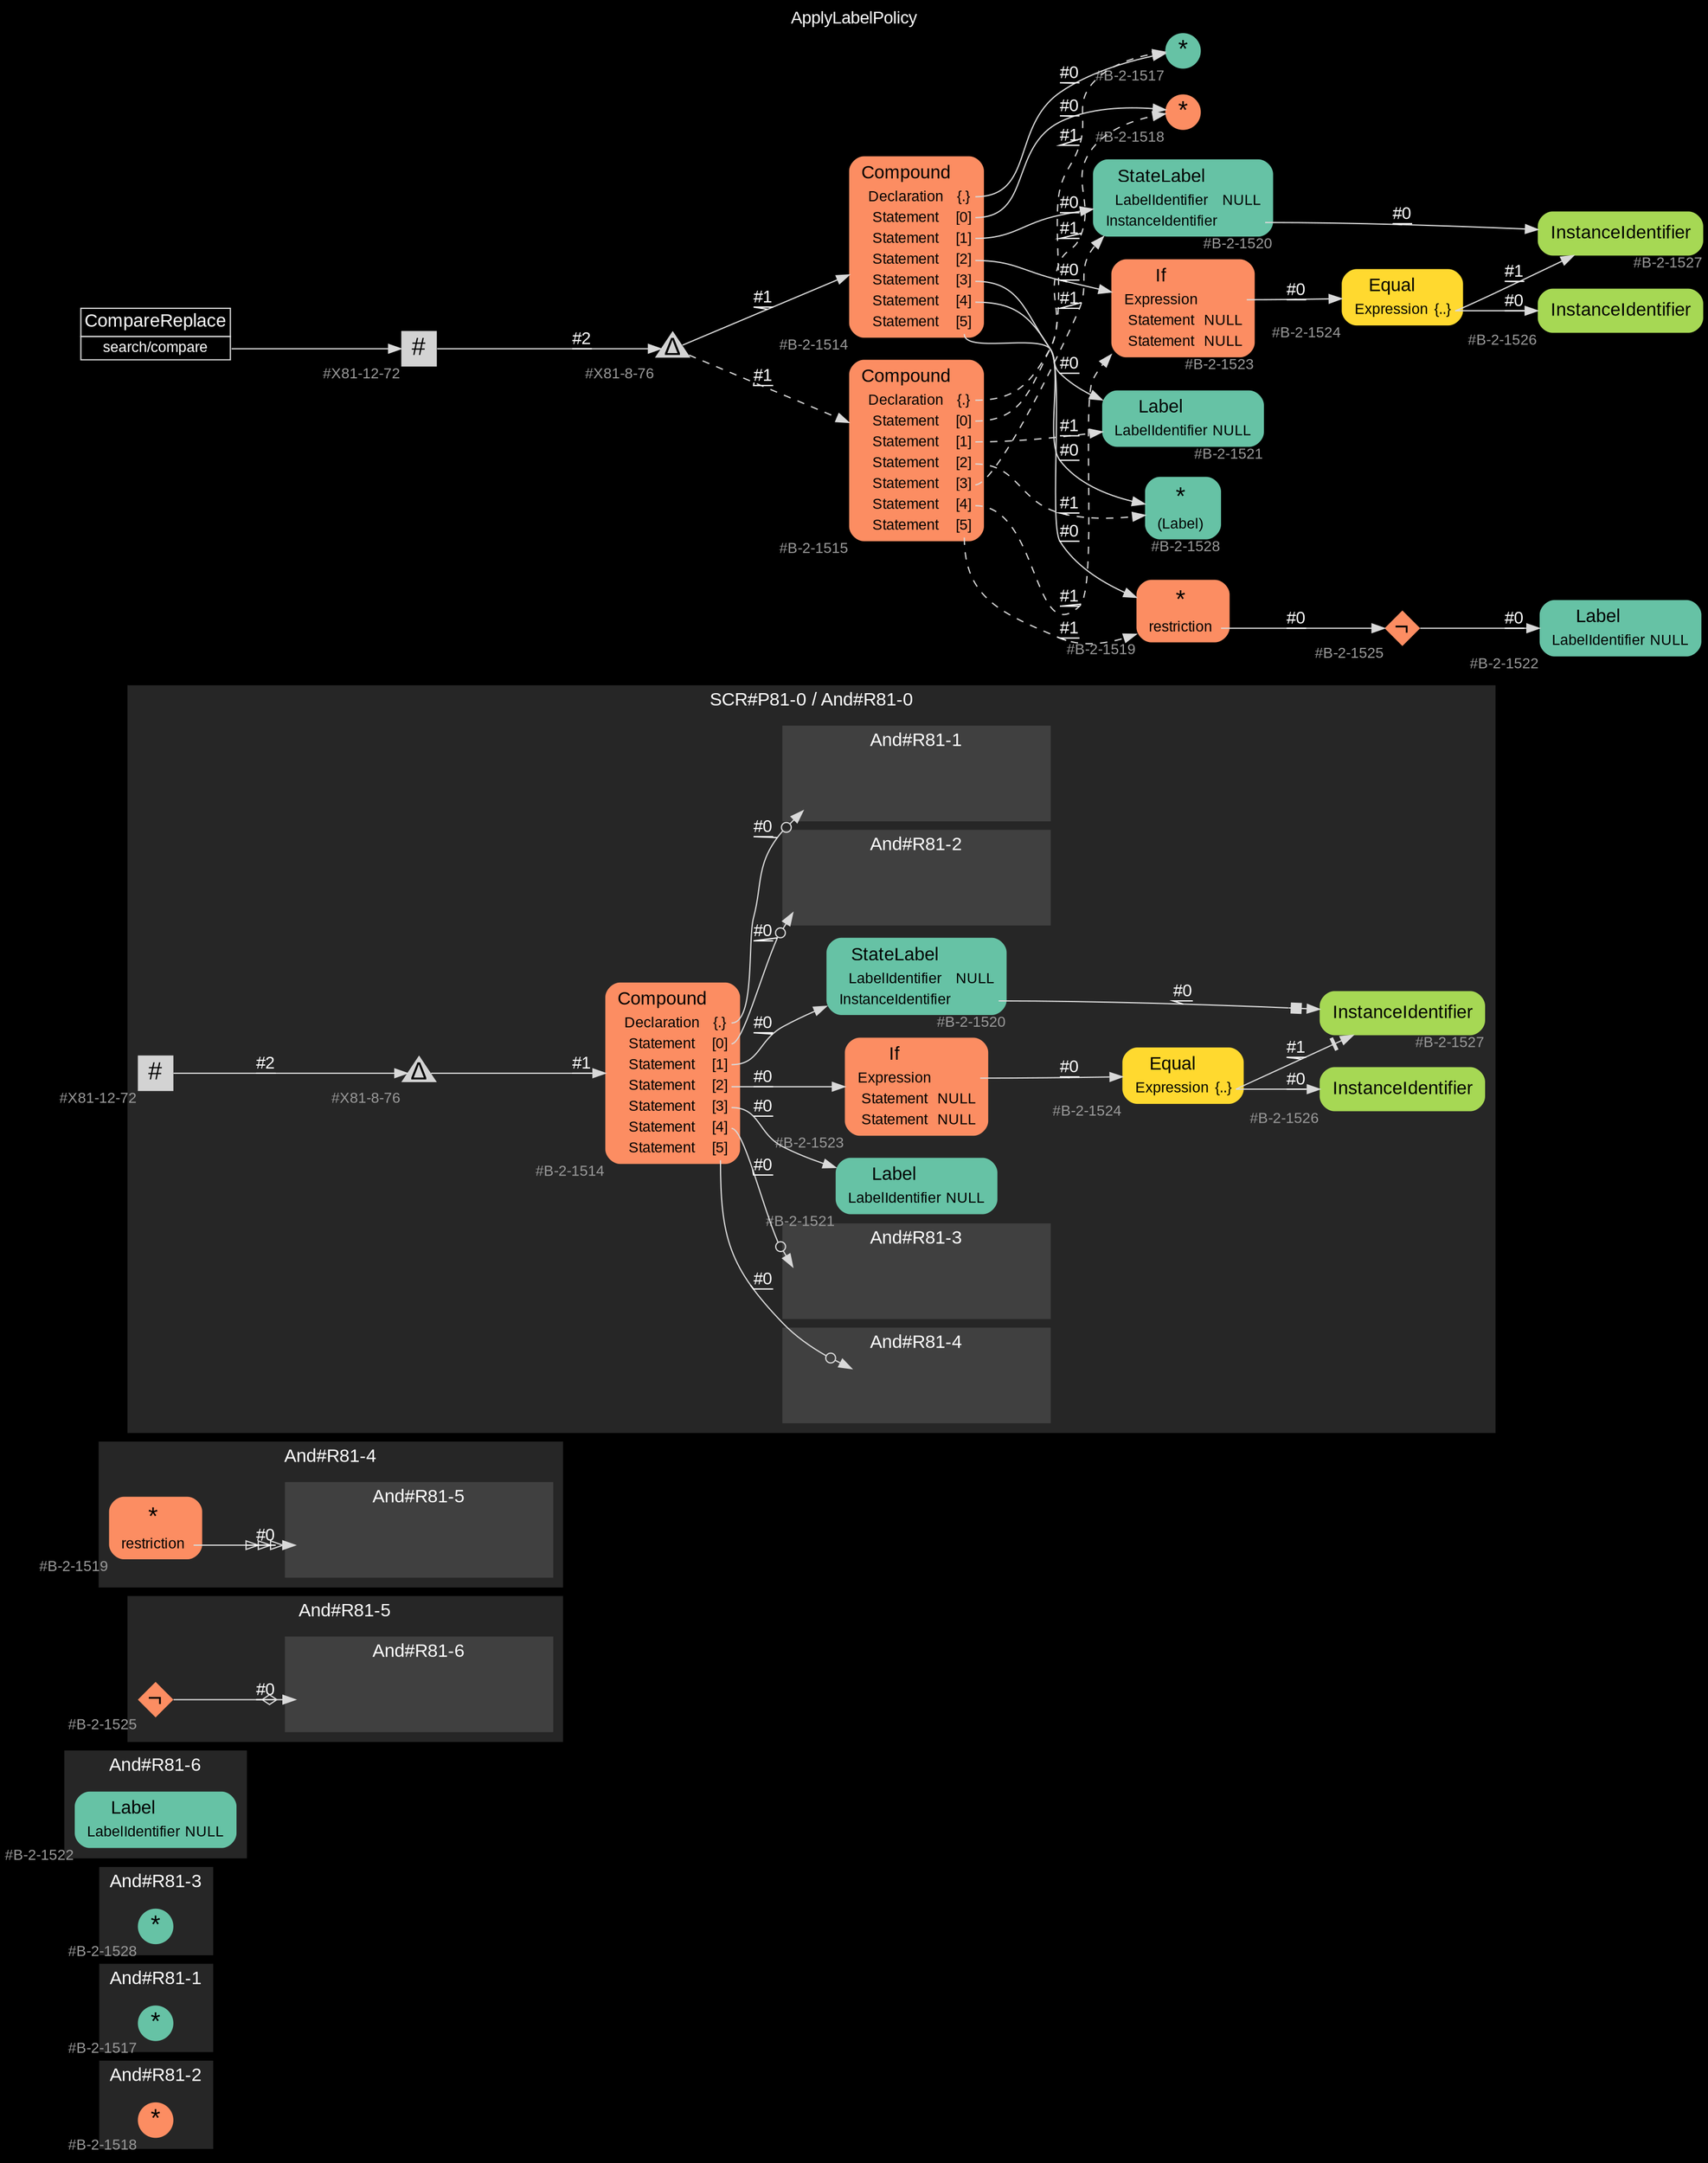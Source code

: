 digraph "ApplyLabelPolicy" {
label = "ApplyLabelPolicy"
labelloc = t
graph [
    rankdir = "LR"
    ranksep = 0.3
    bgcolor = black
    color = grey85
    fontcolor = white
    fontname = "Arial"
];
node [
    fontname = "Arial"
];
edge [
    fontname = "Arial"
];

// -------------------- figure And#R81-2 --------------------
// -------- region And#R81-2 ----------
subgraph "clusterAnd#R81-2" {
    label = "And#R81-2"
    style = "filled"
    color = gray15
    fontsize = "15"
    // -------- block And#R81-2/#B-2-1518 ----------
    "And#R81-2/#B-2-1518" [
        fillcolor = "/set28/2"
        xlabel = "#B-2-1518"
        fontsize = "12"
        fontcolor = grey60
        shape = "circle"
        label = <<FONT COLOR="black" POINT-SIZE="20">*</FONT>>
        style = "filled"
        penwidth = 0.0
        fixedsize = true
        width = 0.4
        height = 0.4
    ];
    
}


// -------------------- figure And#R81-1 --------------------
// -------- region And#R81-1 ----------
subgraph "clusterAnd#R81-1" {
    label = "And#R81-1"
    style = "filled"
    color = gray15
    fontsize = "15"
    // -------- block And#R81-1/#B-2-1517 ----------
    "And#R81-1/#B-2-1517" [
        fillcolor = "/set28/1"
        xlabel = "#B-2-1517"
        fontsize = "12"
        fontcolor = grey60
        shape = "circle"
        label = <<FONT COLOR="black" POINT-SIZE="20">*</FONT>>
        style = "filled"
        penwidth = 0.0
        fixedsize = true
        width = 0.4
        height = 0.4
    ];
    
}


// -------------------- figure And#R81-3 --------------------
// -------- region And#R81-3 ----------
subgraph "clusterAnd#R81-3" {
    label = "And#R81-3"
    style = "filled"
    color = gray15
    fontsize = "15"
    // -------- block And#R81-3/#B-2-1528 ----------
    "And#R81-3/#B-2-1528" [
        fillcolor = "/set28/1"
        xlabel = "#B-2-1528"
        fontsize = "12"
        fontcolor = grey60
        shape = "circle"
        label = <<FONT COLOR="black" POINT-SIZE="20">*</FONT>>
        style = "filled"
        penwidth = 0.0
        fixedsize = true
        width = 0.4
        height = 0.4
    ];
    
}


// -------------------- figure And#R81-6 --------------------
// -------- region And#R81-6 ----------
subgraph "clusterAnd#R81-6" {
    label = "And#R81-6"
    style = "filled"
    color = gray15
    fontsize = "15"
    // -------- block And#R81-6/#B-2-1522 ----------
    "And#R81-6/#B-2-1522" [
        fillcolor = "/set28/1"
        xlabel = "#B-2-1522"
        fontsize = "12"
        fontcolor = grey60
        shape = "plaintext"
        label = <<TABLE BORDER="0" CELLBORDER="0" CELLSPACING="0">
         <TR><TD><FONT COLOR="black" POINT-SIZE="15">Label</FONT></TD></TR>
         <TR><TD><FONT COLOR="black" POINT-SIZE="12">LabelIdentifier</FONT></TD><TD PORT="port0"><FONT COLOR="black" POINT-SIZE="12">NULL</FONT></TD></TR>
        </TABLE>>
        style = "rounded,filled"
    ];
    
}


// -------------------- figure And#R81-5 --------------------
// -------- region And#R81-5 ----------
subgraph "clusterAnd#R81-5" {
    label = "And#R81-5"
    style = "filled"
    color = gray15
    fontsize = "15"
    // -------- block And#R81-5/#B-2-1525 ----------
    "And#R81-5/#B-2-1525" [
        fillcolor = "/set28/2"
        xlabel = "#B-2-1525"
        fontsize = "12"
        fontcolor = grey60
        shape = "diamond"
        label = <<FONT COLOR="black" POINT-SIZE="20">¬</FONT>>
        style = "filled"
        penwidth = 0.0
        fixedsize = true
        width = 0.4
        height = 0.4
    ];
    
    // -------- region And#R81-5/And#R81-6 ----------
    subgraph "clusterAnd#R81-5/And#R81-6" {
        label = "And#R81-6"
        style = "filled"
        color = gray25
        fontsize = "15"
        // -------- block And#R81-5/And#R81-6/#B-2-1522 ----------
        "And#R81-5/And#R81-6/#B-2-1522" [
            fillcolor = "/set28/1"
            xlabel = "#B-2-1522"
            fontsize = "12"
            fontcolor = grey60
            shape = "none"
            style = "invisible"
        ];
        
    }
    
}

"And#R81-5/#B-2-1525" -> "And#R81-5/And#R81-6/#B-2-1522" [
    arrowhead="normalnoneodiamond"
    label = "#0"
    decorate = true
    color = grey85
    fontcolor = white
];


// -------------------- figure And#R81-4 --------------------
// -------- region And#R81-4 ----------
subgraph "clusterAnd#R81-4" {
    label = "And#R81-4"
    style = "filled"
    color = gray15
    fontsize = "15"
    // -------- block And#R81-4/#B-2-1519 ----------
    "And#R81-4/#B-2-1519" [
        fillcolor = "/set28/2"
        xlabel = "#B-2-1519"
        fontsize = "12"
        fontcolor = grey60
        shape = "plaintext"
        label = <<TABLE BORDER="0" CELLBORDER="0" CELLSPACING="0">
         <TR><TD><FONT COLOR="black" POINT-SIZE="20">*</FONT></TD></TR>
         <TR><TD><FONT COLOR="black" POINT-SIZE="12">restriction</FONT></TD><TD PORT="port0"></TD></TR>
        </TABLE>>
        style = "rounded,filled"
    ];
    
    // -------- region And#R81-4/And#R81-5 ----------
    subgraph "clusterAnd#R81-4/And#R81-5" {
        label = "And#R81-5"
        style = "filled"
        color = gray25
        fontsize = "15"
        // -------- block And#R81-4/And#R81-5/#B-2-1525 ----------
        "And#R81-4/And#R81-5/#B-2-1525" [
            fillcolor = "/set28/2"
            xlabel = "#B-2-1525"
            fontsize = "12"
            fontcolor = grey60
            shape = "none"
            style = "invisible"
        ];
        
    }
    
}

"And#R81-4/#B-2-1519":port0 -> "And#R81-4/And#R81-5/#B-2-1525" [
    arrowhead="normalonormalonormalonormal"
    label = "#0"
    decorate = true
    color = grey85
    fontcolor = white
];


// -------------------- figure And#R81-0 --------------------
// -------- region And#R81-0 ----------
subgraph "clusterAnd#R81-0" {
    label = "SCR#P81-0 / And#R81-0"
    style = "filled"
    color = gray15
    fontsize = "15"
    // -------- block And#R81-0/#B-2-1523 ----------
    "And#R81-0/#B-2-1523" [
        fillcolor = "/set28/2"
        xlabel = "#B-2-1523"
        fontsize = "12"
        fontcolor = grey60
        shape = "plaintext"
        label = <<TABLE BORDER="0" CELLBORDER="0" CELLSPACING="0">
         <TR><TD><FONT COLOR="black" POINT-SIZE="15">If</FONT></TD></TR>
         <TR><TD><FONT COLOR="black" POINT-SIZE="12">Expression</FONT></TD><TD PORT="port0"></TD></TR>
         <TR><TD><FONT COLOR="black" POINT-SIZE="12">Statement</FONT></TD><TD PORT="port1"><FONT COLOR="black" POINT-SIZE="12">NULL</FONT></TD></TR>
         <TR><TD><FONT COLOR="black" POINT-SIZE="12">Statement</FONT></TD><TD PORT="port2"><FONT COLOR="black" POINT-SIZE="12">NULL</FONT></TD></TR>
        </TABLE>>
        style = "rounded,filled"
    ];
    
    // -------- block And#R81-0/#B-2-1521 ----------
    "And#R81-0/#B-2-1521" [
        fillcolor = "/set28/1"
        xlabel = "#B-2-1521"
        fontsize = "12"
        fontcolor = grey60
        shape = "plaintext"
        label = <<TABLE BORDER="0" CELLBORDER="0" CELLSPACING="0">
         <TR><TD><FONT COLOR="black" POINT-SIZE="15">Label</FONT></TD></TR>
         <TR><TD><FONT COLOR="black" POINT-SIZE="12">LabelIdentifier</FONT></TD><TD PORT="port0"><FONT COLOR="black" POINT-SIZE="12">NULL</FONT></TD></TR>
        </TABLE>>
        style = "rounded,filled"
    ];
    
    // -------- block And#R81-0/#B-2-1524 ----------
    "And#R81-0/#B-2-1524" [
        fillcolor = "/set28/6"
        xlabel = "#B-2-1524"
        fontsize = "12"
        fontcolor = grey60
        shape = "plaintext"
        label = <<TABLE BORDER="0" CELLBORDER="0" CELLSPACING="0">
         <TR><TD><FONT COLOR="black" POINT-SIZE="15">Equal</FONT></TD></TR>
         <TR><TD><FONT COLOR="black" POINT-SIZE="12">Expression</FONT></TD><TD PORT="port0"><FONT COLOR="black" POINT-SIZE="12">{..}</FONT></TD></TR>
        </TABLE>>
        style = "rounded,filled"
    ];
    
    // -------- block And#R81-0/#B-2-1526 ----------
    "And#R81-0/#B-2-1526" [
        fillcolor = "/set28/5"
        xlabel = "#B-2-1526"
        fontsize = "12"
        fontcolor = grey60
        shape = "plaintext"
        label = <<TABLE BORDER="0" CELLBORDER="0" CELLSPACING="0">
         <TR><TD><FONT COLOR="black" POINT-SIZE="15">InstanceIdentifier</FONT></TD></TR>
        </TABLE>>
        style = "rounded,filled"
    ];
    
    // -------- block And#R81-0/#X81-12-72 ----------
    "And#R81-0/#X81-12-72" [
        xlabel = "#X81-12-72"
        fontsize = "12"
        fontcolor = grey60
        shape = "square"
        label = <<FONT COLOR="black" POINT-SIZE="20">#</FONT>>
        style = "filled"
        penwidth = 0.0
        fixedsize = true
        width = 0.4
        height = 0.4
    ];
    
    // -------- block And#R81-0/#X81-8-76 ----------
    "And#R81-0/#X81-8-76" [
        xlabel = "#X81-8-76"
        fontsize = "12"
        fontcolor = grey60
        shape = "triangle"
        label = <<FONT COLOR="black" POINT-SIZE="20">Δ</FONT>>
        style = "filled"
        penwidth = 0.0
        fixedsize = true
        width = 0.4
        height = 0.4
    ];
    
    // -------- block And#R81-0/#B-2-1520 ----------
    "And#R81-0/#B-2-1520" [
        fillcolor = "/set28/1"
        xlabel = "#B-2-1520"
        fontsize = "12"
        fontcolor = grey60
        shape = "plaintext"
        label = <<TABLE BORDER="0" CELLBORDER="0" CELLSPACING="0">
         <TR><TD><FONT COLOR="black" POINT-SIZE="15">StateLabel</FONT></TD></TR>
         <TR><TD><FONT COLOR="black" POINT-SIZE="12">LabelIdentifier</FONT></TD><TD PORT="port0"><FONT COLOR="black" POINT-SIZE="12">NULL</FONT></TD></TR>
         <TR><TD><FONT COLOR="black" POINT-SIZE="12">InstanceIdentifier</FONT></TD><TD PORT="port1"></TD></TR>
        </TABLE>>
        style = "rounded,filled"
    ];
    
    // -------- block And#R81-0/#B-2-1514 ----------
    "And#R81-0/#B-2-1514" [
        fillcolor = "/set28/2"
        xlabel = "#B-2-1514"
        fontsize = "12"
        fontcolor = grey60
        shape = "plaintext"
        label = <<TABLE BORDER="0" CELLBORDER="0" CELLSPACING="0">
         <TR><TD><FONT COLOR="black" POINT-SIZE="15">Compound</FONT></TD></TR>
         <TR><TD><FONT COLOR="black" POINT-SIZE="12">Declaration</FONT></TD><TD PORT="port0"><FONT COLOR="black" POINT-SIZE="12">{.}</FONT></TD></TR>
         <TR><TD><FONT COLOR="black" POINT-SIZE="12">Statement</FONT></TD><TD PORT="port1"><FONT COLOR="black" POINT-SIZE="12">[0]</FONT></TD></TR>
         <TR><TD><FONT COLOR="black" POINT-SIZE="12">Statement</FONT></TD><TD PORT="port2"><FONT COLOR="black" POINT-SIZE="12">[1]</FONT></TD></TR>
         <TR><TD><FONT COLOR="black" POINT-SIZE="12">Statement</FONT></TD><TD PORT="port3"><FONT COLOR="black" POINT-SIZE="12">[2]</FONT></TD></TR>
         <TR><TD><FONT COLOR="black" POINT-SIZE="12">Statement</FONT></TD><TD PORT="port4"><FONT COLOR="black" POINT-SIZE="12">[3]</FONT></TD></TR>
         <TR><TD><FONT COLOR="black" POINT-SIZE="12">Statement</FONT></TD><TD PORT="port5"><FONT COLOR="black" POINT-SIZE="12">[4]</FONT></TD></TR>
         <TR><TD><FONT COLOR="black" POINT-SIZE="12">Statement</FONT></TD><TD PORT="port6"><FONT COLOR="black" POINT-SIZE="12">[5]</FONT></TD></TR>
        </TABLE>>
        style = "rounded,filled"
    ];
    
    // -------- block And#R81-0/#B-2-1527 ----------
    "And#R81-0/#B-2-1527" [
        fillcolor = "/set28/5"
        xlabel = "#B-2-1527"
        fontsize = "12"
        fontcolor = grey60
        shape = "plaintext"
        label = <<TABLE BORDER="0" CELLBORDER="0" CELLSPACING="0">
         <TR><TD><FONT COLOR="black" POINT-SIZE="15">InstanceIdentifier</FONT></TD></TR>
        </TABLE>>
        style = "rounded,filled"
    ];
    
    // -------- region And#R81-0/And#R81-1 ----------
    subgraph "clusterAnd#R81-0/And#R81-1" {
        label = "And#R81-1"
        style = "filled"
        color = gray25
        fontsize = "15"
        // -------- block And#R81-0/And#R81-1/#B-2-1517 ----------
        "And#R81-0/And#R81-1/#B-2-1517" [
            fillcolor = "/set28/1"
            xlabel = "#B-2-1517"
            fontsize = "12"
            fontcolor = grey60
            shape = "none"
            style = "invisible"
        ];
        
    }
    
    // -------- region And#R81-0/And#R81-2 ----------
    subgraph "clusterAnd#R81-0/And#R81-2" {
        label = "And#R81-2"
        style = "filled"
        color = gray25
        fontsize = "15"
        // -------- block And#R81-0/And#R81-2/#B-2-1518 ----------
        "And#R81-0/And#R81-2/#B-2-1518" [
            fillcolor = "/set28/2"
            xlabel = "#B-2-1518"
            fontsize = "12"
            fontcolor = grey60
            shape = "none"
            style = "invisible"
        ];
        
    }
    
    // -------- region And#R81-0/And#R81-3 ----------
    subgraph "clusterAnd#R81-0/And#R81-3" {
        label = "And#R81-3"
        style = "filled"
        color = gray25
        fontsize = "15"
        // -------- block And#R81-0/And#R81-3/#B-2-1528 ----------
        "And#R81-0/And#R81-3/#B-2-1528" [
            fillcolor = "/set28/1"
            xlabel = "#B-2-1528"
            fontsize = "12"
            fontcolor = grey60
            shape = "none"
            style = "invisible"
        ];
        
    }
    
    // -------- region And#R81-0/And#R81-4 ----------
    subgraph "clusterAnd#R81-0/And#R81-4" {
        label = "And#R81-4"
        style = "filled"
        color = gray25
        fontsize = "15"
        // -------- block And#R81-0/And#R81-4/#B-2-1519 ----------
        "And#R81-0/And#R81-4/#B-2-1519" [
            fillcolor = "/set28/2"
            xlabel = "#B-2-1519"
            fontsize = "12"
            fontcolor = grey60
            shape = "none"
            style = "invisible"
        ];
        
    }
    
}

"And#R81-0/#B-2-1523":port0 -> "And#R81-0/#B-2-1524" [
    label = "#0"
    decorate = true
    color = grey85
    fontcolor = white
];

"And#R81-0/#B-2-1524":port0 -> "And#R81-0/#B-2-1526" [
    label = "#0"
    decorate = true
    color = grey85
    fontcolor = white
];

"And#R81-0/#B-2-1524":port0 -> "And#R81-0/#B-2-1527" [
    arrowhead="normalnonetee"
    label = "#1"
    decorate = true
    color = grey85
    fontcolor = white
];

"And#R81-0/#X81-12-72" -> "And#R81-0/#X81-8-76" [
    label = "#2"
    decorate = true
    color = grey85
    fontcolor = white
];

"And#R81-0/#X81-8-76" -> "And#R81-0/#B-2-1514" [
    label = "#1"
    decorate = true
    color = grey85
    fontcolor = white
];

"And#R81-0/#B-2-1520":port1 -> "And#R81-0/#B-2-1527" [
    arrowhead="normalnonebox"
    label = "#0"
    decorate = true
    color = grey85
    fontcolor = white
];

"And#R81-0/#B-2-1514":port0 -> "And#R81-0/And#R81-1/#B-2-1517" [
    arrowhead="normalnoneodot"
    label = "#0"
    decorate = true
    color = grey85
    fontcolor = white
];

"And#R81-0/#B-2-1514":port1 -> "And#R81-0/And#R81-2/#B-2-1518" [
    arrowhead="normalnoneodot"
    label = "#0"
    decorate = true
    color = grey85
    fontcolor = white
];

"And#R81-0/#B-2-1514":port2 -> "And#R81-0/#B-2-1520" [
    label = "#0"
    decorate = true
    color = grey85
    fontcolor = white
];

"And#R81-0/#B-2-1514":port3 -> "And#R81-0/#B-2-1523" [
    label = "#0"
    decorate = true
    color = grey85
    fontcolor = white
];

"And#R81-0/#B-2-1514":port4 -> "And#R81-0/#B-2-1521" [
    label = "#0"
    decorate = true
    color = grey85
    fontcolor = white
];

"And#R81-0/#B-2-1514":port5 -> "And#R81-0/And#R81-3/#B-2-1528" [
    arrowhead="normalnoneodot"
    label = "#0"
    decorate = true
    color = grey85
    fontcolor = white
];

"And#R81-0/#B-2-1514":port6 -> "And#R81-0/And#R81-4/#B-2-1519" [
    arrowhead="normalnoneodot"
    label = "#0"
    decorate = true
    color = grey85
    fontcolor = white
];


// -------------------- transformation figure --------------------
// -------- block CR#X81-10-81 ----------
"CR#X81-10-81" [
    fillcolor = black
    fontsize = "12"
    fontcolor = grey60
    shape = "plaintext"
    label = <<TABLE BORDER="0" CELLBORDER="1" CELLSPACING="0">
     <TR><TD><FONT COLOR="white" POINT-SIZE="15">CompareReplace</FONT></TD></TR>
     <TR><TD PORT="port0"><FONT COLOR="white" POINT-SIZE="12">search/compare</FONT></TD></TR>
    </TABLE>>
    style = "filled"
    color = grey85
];

// -------- block #X81-12-72 ----------
"#X81-12-72" [
    xlabel = "#X81-12-72"
    fontsize = "12"
    fontcolor = grey60
    shape = "square"
    label = <<FONT COLOR="black" POINT-SIZE="20">#</FONT>>
    style = "filled"
    penwidth = 0.0
    fixedsize = true
    width = 0.4
    height = 0.4
];

// -------- block #X81-8-76 ----------
"#X81-8-76" [
    xlabel = "#X81-8-76"
    fontsize = "12"
    fontcolor = grey60
    shape = "triangle"
    label = <<FONT COLOR="black" POINT-SIZE="20">Δ</FONT>>
    style = "filled"
    penwidth = 0.0
    fixedsize = true
    width = 0.4
    height = 0.4
];

// -------- block #B-2-1514 ----------
"#B-2-1514" [
    fillcolor = "/set28/2"
    xlabel = "#B-2-1514"
    fontsize = "12"
    fontcolor = grey60
    shape = "plaintext"
    label = <<TABLE BORDER="0" CELLBORDER="0" CELLSPACING="0">
     <TR><TD><FONT COLOR="black" POINT-SIZE="15">Compound</FONT></TD></TR>
     <TR><TD><FONT COLOR="black" POINT-SIZE="12">Declaration</FONT></TD><TD PORT="port0"><FONT COLOR="black" POINT-SIZE="12">{.}</FONT></TD></TR>
     <TR><TD><FONT COLOR="black" POINT-SIZE="12">Statement</FONT></TD><TD PORT="port1"><FONT COLOR="black" POINT-SIZE="12">[0]</FONT></TD></TR>
     <TR><TD><FONT COLOR="black" POINT-SIZE="12">Statement</FONT></TD><TD PORT="port2"><FONT COLOR="black" POINT-SIZE="12">[1]</FONT></TD></TR>
     <TR><TD><FONT COLOR="black" POINT-SIZE="12">Statement</FONT></TD><TD PORT="port3"><FONT COLOR="black" POINT-SIZE="12">[2]</FONT></TD></TR>
     <TR><TD><FONT COLOR="black" POINT-SIZE="12">Statement</FONT></TD><TD PORT="port4"><FONT COLOR="black" POINT-SIZE="12">[3]</FONT></TD></TR>
     <TR><TD><FONT COLOR="black" POINT-SIZE="12">Statement</FONT></TD><TD PORT="port5"><FONT COLOR="black" POINT-SIZE="12">[4]</FONT></TD></TR>
     <TR><TD><FONT COLOR="black" POINT-SIZE="12">Statement</FONT></TD><TD PORT="port6"><FONT COLOR="black" POINT-SIZE="12">[5]</FONT></TD></TR>
    </TABLE>>
    style = "rounded,filled"
];

// -------- block #B-2-1517 ----------
"#B-2-1517" [
    fillcolor = "/set28/1"
    xlabel = "#B-2-1517"
    fontsize = "12"
    fontcolor = grey60
    shape = "circle"
    label = <<FONT COLOR="black" POINT-SIZE="20">*</FONT>>
    style = "filled"
    penwidth = 0.0
    fixedsize = true
    width = 0.4
    height = 0.4
];

// -------- block #B-2-1518 ----------
"#B-2-1518" [
    fillcolor = "/set28/2"
    xlabel = "#B-2-1518"
    fontsize = "12"
    fontcolor = grey60
    shape = "circle"
    label = <<FONT COLOR="black" POINT-SIZE="20">*</FONT>>
    style = "filled"
    penwidth = 0.0
    fixedsize = true
    width = 0.4
    height = 0.4
];

// -------- block #B-2-1520 ----------
"#B-2-1520" [
    fillcolor = "/set28/1"
    xlabel = "#B-2-1520"
    fontsize = "12"
    fontcolor = grey60
    shape = "plaintext"
    label = <<TABLE BORDER="0" CELLBORDER="0" CELLSPACING="0">
     <TR><TD><FONT COLOR="black" POINT-SIZE="15">StateLabel</FONT></TD></TR>
     <TR><TD><FONT COLOR="black" POINT-SIZE="12">LabelIdentifier</FONT></TD><TD PORT="port0"><FONT COLOR="black" POINT-SIZE="12">NULL</FONT></TD></TR>
     <TR><TD><FONT COLOR="black" POINT-SIZE="12">InstanceIdentifier</FONT></TD><TD PORT="port1"></TD></TR>
    </TABLE>>
    style = "rounded,filled"
];

// -------- block #B-2-1527 ----------
"#B-2-1527" [
    fillcolor = "/set28/5"
    xlabel = "#B-2-1527"
    fontsize = "12"
    fontcolor = grey60
    shape = "plaintext"
    label = <<TABLE BORDER="0" CELLBORDER="0" CELLSPACING="0">
     <TR><TD><FONT COLOR="black" POINT-SIZE="15">InstanceIdentifier</FONT></TD></TR>
    </TABLE>>
    style = "rounded,filled"
];

// -------- block #B-2-1523 ----------
"#B-2-1523" [
    fillcolor = "/set28/2"
    xlabel = "#B-2-1523"
    fontsize = "12"
    fontcolor = grey60
    shape = "plaintext"
    label = <<TABLE BORDER="0" CELLBORDER="0" CELLSPACING="0">
     <TR><TD><FONT COLOR="black" POINT-SIZE="15">If</FONT></TD></TR>
     <TR><TD><FONT COLOR="black" POINT-SIZE="12">Expression</FONT></TD><TD PORT="port0"></TD></TR>
     <TR><TD><FONT COLOR="black" POINT-SIZE="12">Statement</FONT></TD><TD PORT="port1"><FONT COLOR="black" POINT-SIZE="12">NULL</FONT></TD></TR>
     <TR><TD><FONT COLOR="black" POINT-SIZE="12">Statement</FONT></TD><TD PORT="port2"><FONT COLOR="black" POINT-SIZE="12">NULL</FONT></TD></TR>
    </TABLE>>
    style = "rounded,filled"
];

// -------- block #B-2-1524 ----------
"#B-2-1524" [
    fillcolor = "/set28/6"
    xlabel = "#B-2-1524"
    fontsize = "12"
    fontcolor = grey60
    shape = "plaintext"
    label = <<TABLE BORDER="0" CELLBORDER="0" CELLSPACING="0">
     <TR><TD><FONT COLOR="black" POINT-SIZE="15">Equal</FONT></TD></TR>
     <TR><TD><FONT COLOR="black" POINT-SIZE="12">Expression</FONT></TD><TD PORT="port0"><FONT COLOR="black" POINT-SIZE="12">{..}</FONT></TD></TR>
    </TABLE>>
    style = "rounded,filled"
];

// -------- block #B-2-1526 ----------
"#B-2-1526" [
    fillcolor = "/set28/5"
    xlabel = "#B-2-1526"
    fontsize = "12"
    fontcolor = grey60
    shape = "plaintext"
    label = <<TABLE BORDER="0" CELLBORDER="0" CELLSPACING="0">
     <TR><TD><FONT COLOR="black" POINT-SIZE="15">InstanceIdentifier</FONT></TD></TR>
    </TABLE>>
    style = "rounded,filled"
];

// -------- block #B-2-1521 ----------
"#B-2-1521" [
    fillcolor = "/set28/1"
    xlabel = "#B-2-1521"
    fontsize = "12"
    fontcolor = grey60
    shape = "plaintext"
    label = <<TABLE BORDER="0" CELLBORDER="0" CELLSPACING="0">
     <TR><TD><FONT COLOR="black" POINT-SIZE="15">Label</FONT></TD></TR>
     <TR><TD><FONT COLOR="black" POINT-SIZE="12">LabelIdentifier</FONT></TD><TD PORT="port0"><FONT COLOR="black" POINT-SIZE="12">NULL</FONT></TD></TR>
    </TABLE>>
    style = "rounded,filled"
];

// -------- block #B-2-1528 ----------
"#B-2-1528" [
    fillcolor = "/set28/1"
    xlabel = "#B-2-1528"
    fontsize = "12"
    fontcolor = grey60
    shape = "plaintext"
    label = <<TABLE BORDER="0" CELLBORDER="0" CELLSPACING="0">
     <TR><TD><FONT COLOR="black" POINT-SIZE="20">*</FONT></TD></TR>
     <TR><TD><FONT COLOR="black" POINT-SIZE="12">(Label)</FONT></TD><TD PORT="port0"></TD></TR>
    </TABLE>>
    style = "rounded,filled"
];

// -------- block #B-2-1519 ----------
"#B-2-1519" [
    fillcolor = "/set28/2"
    xlabel = "#B-2-1519"
    fontsize = "12"
    fontcolor = grey60
    shape = "plaintext"
    label = <<TABLE BORDER="0" CELLBORDER="0" CELLSPACING="0">
     <TR><TD><FONT COLOR="black" POINT-SIZE="20">*</FONT></TD></TR>
     <TR><TD><FONT COLOR="black" POINT-SIZE="12">restriction</FONT></TD><TD PORT="port0"></TD></TR>
    </TABLE>>
    style = "rounded,filled"
];

// -------- block #B-2-1525 ----------
"#B-2-1525" [
    fillcolor = "/set28/2"
    xlabel = "#B-2-1525"
    fontsize = "12"
    fontcolor = grey60
    shape = "diamond"
    label = <<FONT COLOR="black" POINT-SIZE="20">¬</FONT>>
    style = "filled"
    penwidth = 0.0
    fixedsize = true
    width = 0.4
    height = 0.4
];

// -------- block #B-2-1522 ----------
"#B-2-1522" [
    fillcolor = "/set28/1"
    xlabel = "#B-2-1522"
    fontsize = "12"
    fontcolor = grey60
    shape = "plaintext"
    label = <<TABLE BORDER="0" CELLBORDER="0" CELLSPACING="0">
     <TR><TD><FONT COLOR="black" POINT-SIZE="15">Label</FONT></TD></TR>
     <TR><TD><FONT COLOR="black" POINT-SIZE="12">LabelIdentifier</FONT></TD><TD PORT="port0"><FONT COLOR="black" POINT-SIZE="12">NULL</FONT></TD></TR>
    </TABLE>>
    style = "rounded,filled"
];

// -------- block #B-2-1515 ----------
"#B-2-1515" [
    fillcolor = "/set28/2"
    xlabel = "#B-2-1515"
    fontsize = "12"
    fontcolor = grey60
    shape = "plaintext"
    label = <<TABLE BORDER="0" CELLBORDER="0" CELLSPACING="0">
     <TR><TD><FONT COLOR="black" POINT-SIZE="15">Compound</FONT></TD></TR>
     <TR><TD><FONT COLOR="black" POINT-SIZE="12">Declaration</FONT></TD><TD PORT="port0"><FONT COLOR="black" POINT-SIZE="12">{.}</FONT></TD></TR>
     <TR><TD><FONT COLOR="black" POINT-SIZE="12">Statement</FONT></TD><TD PORT="port1"><FONT COLOR="black" POINT-SIZE="12">[0]</FONT></TD></TR>
     <TR><TD><FONT COLOR="black" POINT-SIZE="12">Statement</FONT></TD><TD PORT="port2"><FONT COLOR="black" POINT-SIZE="12">[1]</FONT></TD></TR>
     <TR><TD><FONT COLOR="black" POINT-SIZE="12">Statement</FONT></TD><TD PORT="port3"><FONT COLOR="black" POINT-SIZE="12">[2]</FONT></TD></TR>
     <TR><TD><FONT COLOR="black" POINT-SIZE="12">Statement</FONT></TD><TD PORT="port4"><FONT COLOR="black" POINT-SIZE="12">[3]</FONT></TD></TR>
     <TR><TD><FONT COLOR="black" POINT-SIZE="12">Statement</FONT></TD><TD PORT="port5"><FONT COLOR="black" POINT-SIZE="12">[4]</FONT></TD></TR>
     <TR><TD><FONT COLOR="black" POINT-SIZE="12">Statement</FONT></TD><TD PORT="port6"><FONT COLOR="black" POINT-SIZE="12">[5]</FONT></TD></TR>
    </TABLE>>
    style = "rounded,filled"
];

"CR#X81-10-81":port0 -> "#X81-12-72" [
    label = ""
    decorate = true
    color = grey85
    fontcolor = white
];

"#X81-12-72" -> "#X81-8-76" [
    label = "#2"
    decorate = true
    color = grey85
    fontcolor = white
];

"#X81-8-76" -> "#B-2-1514" [
    label = "#1"
    decorate = true
    color = grey85
    fontcolor = white
];

"#X81-8-76" -> "#B-2-1515" [
    style="dashed"
    label = "#1"
    decorate = true
    color = grey85
    fontcolor = white
];

"#B-2-1514":port0 -> "#B-2-1517" [
    label = "#0"
    decorate = true
    color = grey85
    fontcolor = white
];

"#B-2-1514":port1 -> "#B-2-1518" [
    label = "#0"
    decorate = true
    color = grey85
    fontcolor = white
];

"#B-2-1514":port2 -> "#B-2-1520" [
    label = "#0"
    decorate = true
    color = grey85
    fontcolor = white
];

"#B-2-1514":port3 -> "#B-2-1523" [
    label = "#0"
    decorate = true
    color = grey85
    fontcolor = white
];

"#B-2-1514":port4 -> "#B-2-1521" [
    label = "#0"
    decorate = true
    color = grey85
    fontcolor = white
];

"#B-2-1514":port5 -> "#B-2-1528" [
    label = "#0"
    decorate = true
    color = grey85
    fontcolor = white
];

"#B-2-1514":port6 -> "#B-2-1519" [
    label = "#0"
    decorate = true
    color = grey85
    fontcolor = white
];

"#B-2-1520":port1 -> "#B-2-1527" [
    label = "#0"
    decorate = true
    color = grey85
    fontcolor = white
];

"#B-2-1523":port0 -> "#B-2-1524" [
    label = "#0"
    decorate = true
    color = grey85
    fontcolor = white
];

"#B-2-1524":port0 -> "#B-2-1526" [
    label = "#0"
    decorate = true
    color = grey85
    fontcolor = white
];

"#B-2-1524":port0 -> "#B-2-1527" [
    label = "#1"
    decorate = true
    color = grey85
    fontcolor = white
];

"#B-2-1519":port0 -> "#B-2-1525" [
    label = "#0"
    decorate = true
    color = grey85
    fontcolor = white
];

"#B-2-1525" -> "#B-2-1522" [
    label = "#0"
    decorate = true
    color = grey85
    fontcolor = white
];

"#B-2-1515":port0 -> "#B-2-1517" [
    style="dashed"
    label = "#1"
    decorate = true
    color = grey85
    fontcolor = white
];

"#B-2-1515":port1 -> "#B-2-1518" [
    style="dashed"
    label = "#1"
    decorate = true
    color = grey85
    fontcolor = white
];

"#B-2-1515":port2 -> "#B-2-1521" [
    style="dashed"
    label = "#1"
    decorate = true
    color = grey85
    fontcolor = white
];

"#B-2-1515":port3 -> "#B-2-1528" [
    style="dashed"
    label = "#1"
    decorate = true
    color = grey85
    fontcolor = white
];

"#B-2-1515":port4 -> "#B-2-1520" [
    style="dashed"
    label = "#1"
    decorate = true
    color = grey85
    fontcolor = white
];

"#B-2-1515":port5 -> "#B-2-1523" [
    style="dashed"
    label = "#1"
    decorate = true
    color = grey85
    fontcolor = white
];

"#B-2-1515":port6 -> "#B-2-1519" [
    style="dashed"
    label = "#1"
    decorate = true
    color = grey85
    fontcolor = white
];


}
